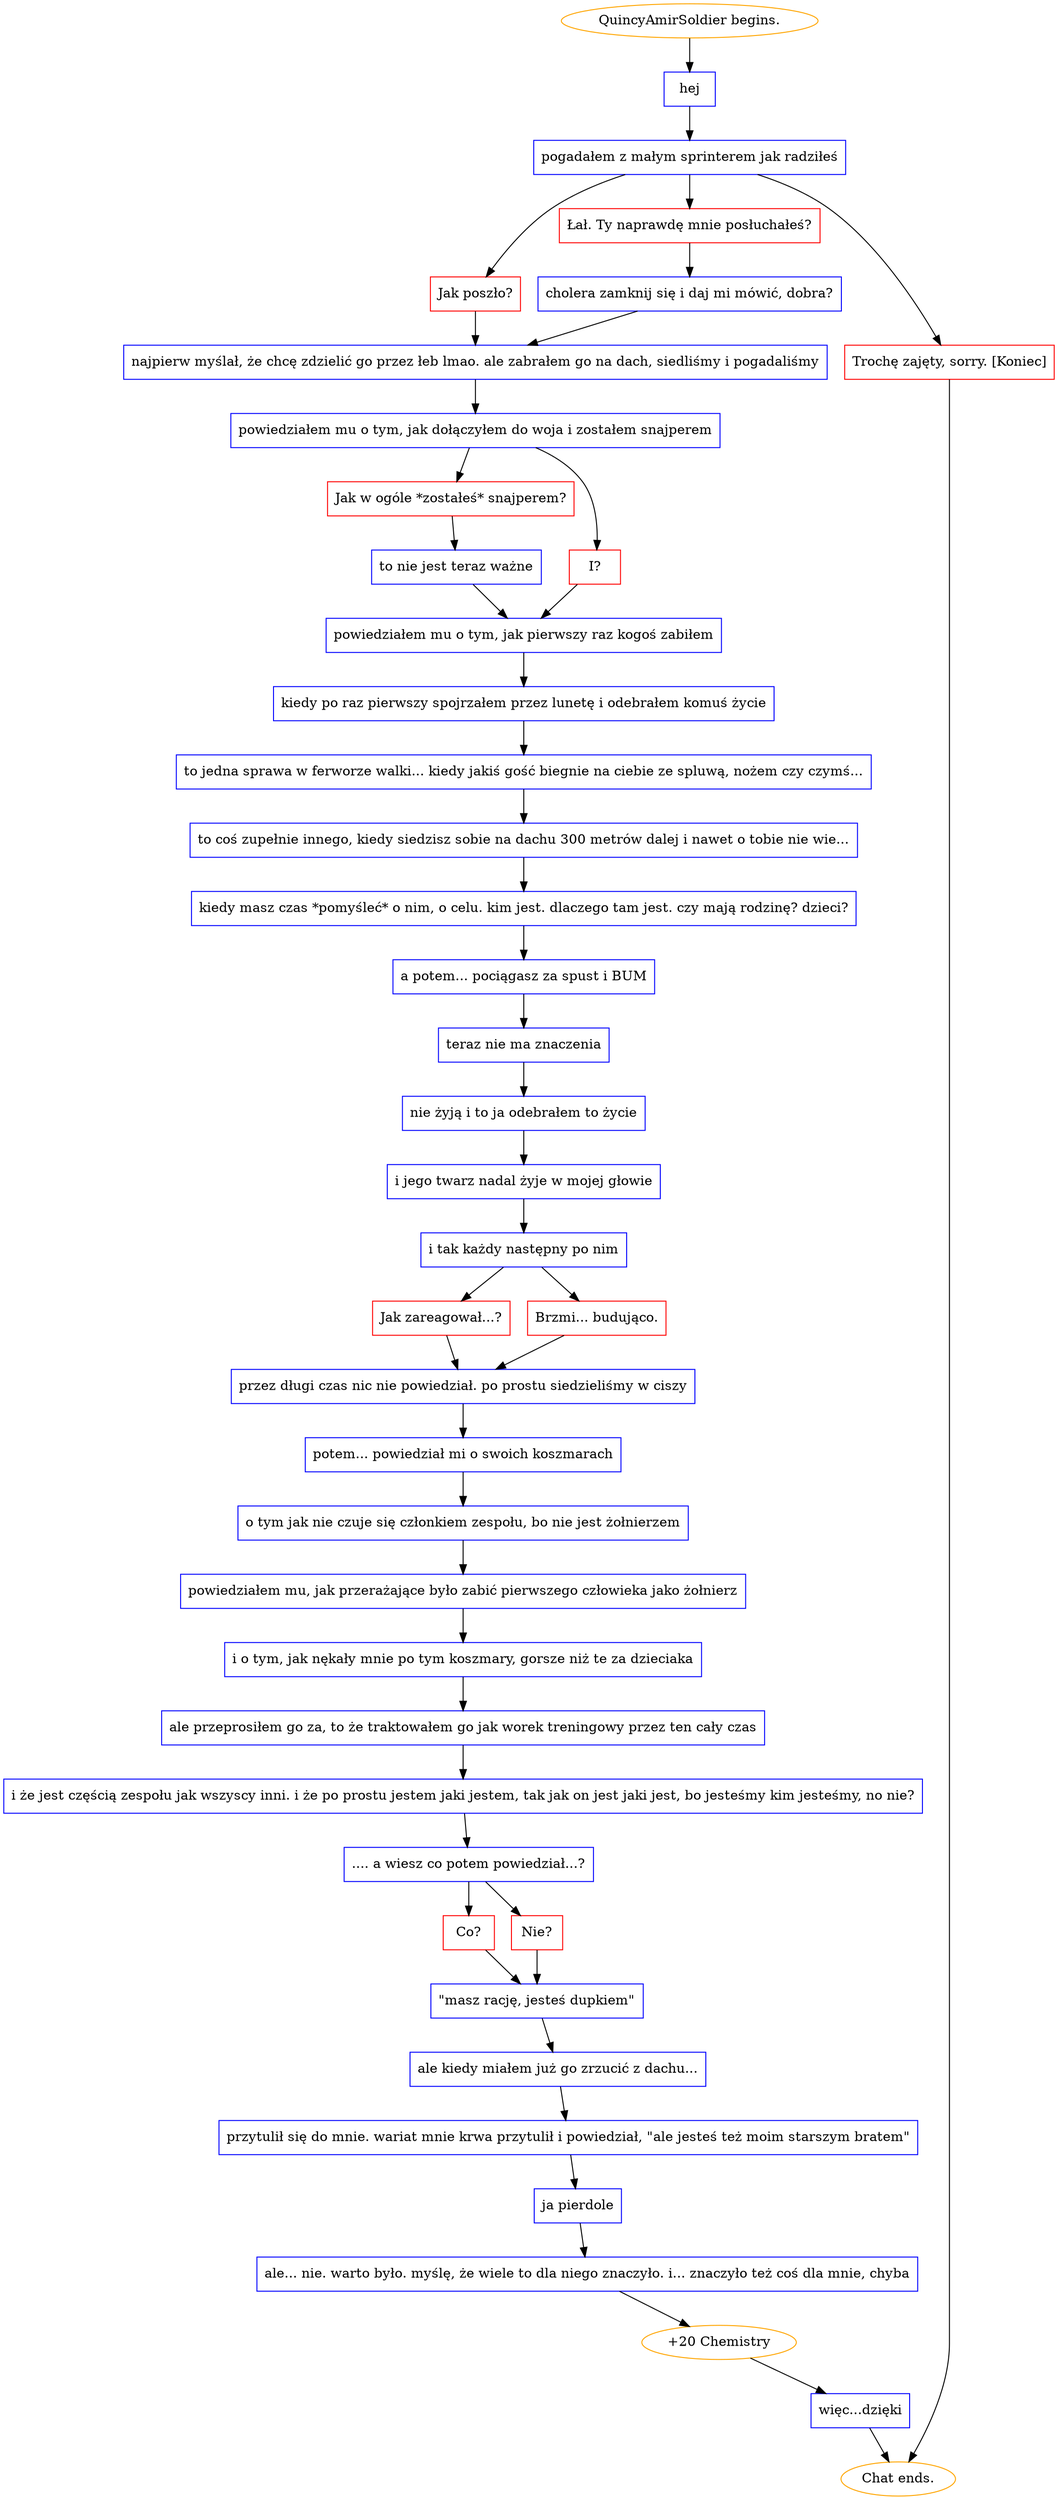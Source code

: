 digraph {
	"QuincyAmirSoldier begins." [color=orange];
		"QuincyAmirSoldier begins." -> j2300308038;
	j2300308038 [label="hej",shape=box,color=blue];
		j2300308038 -> j2935444895;
	j2935444895 [label="pogadałem z małym sprinterem jak radziłeś",shape=box,color=blue];
		j2935444895 -> j3097896752;
		j2935444895 -> j980955119;
		j2935444895 -> j2475532481;
	j3097896752 [label="Jak poszło?",shape=box,color=red];
		j3097896752 -> j14292198;
	j980955119 [label="Łał. Ty naprawdę mnie posłuchałeś?",shape=box,color=red];
		j980955119 -> j349892091;
	j2475532481 [label="Trochę zajęty, sorry. [Koniec]",shape=box,color=red];
		j2475532481 -> "Chat ends.";
	j14292198 [label="najpierw myślał, że chcę zdzielić go przez łeb lmao. ale zabrałem go na dach, siedliśmy i pogadaliśmy",shape=box,color=blue];
		j14292198 -> j820087286;
	j349892091 [label="cholera zamknij się i daj mi mówić, dobra?",shape=box,color=blue];
		j349892091 -> j14292198;
	"Chat ends." [color=orange];
	j820087286 [label="powiedziałem mu o tym, jak dołączyłem do woja i zostałem snajperem",shape=box,color=blue];
		j820087286 -> j3976139129;
		j820087286 -> j1061702283;
	j3976139129 [label="Jak w ogóle *zostałeś* snajperem?",shape=box,color=red];
		j3976139129 -> j3773232643;
	j1061702283 [label="I?",shape=box,color=red];
		j1061702283 -> j1426634739;
	j3773232643 [label="to nie jest teraz ważne",shape=box,color=blue];
		j3773232643 -> j1426634739;
	j1426634739 [label="powiedziałem mu o tym, jak pierwszy raz kogoś zabiłem",shape=box,color=blue];
		j1426634739 -> j2151280439;
	j2151280439 [label="kiedy po raz pierwszy spojrzałem przez lunetę i odebrałem komuś życie",shape=box,color=blue];
		j2151280439 -> j3024629583;
	j3024629583 [label="to jedna sprawa w ferworze walki... kiedy jakiś gość biegnie na ciebie ze spluwą, nożem czy czymś...",shape=box,color=blue];
		j3024629583 -> j3117451544;
	j3117451544 [label="to coś zupełnie innego, kiedy siedzisz sobie na dachu 300 metrów dalej i nawet o tobie nie wie...",shape=box,color=blue];
		j3117451544 -> j2395000145;
	j2395000145 [label="kiedy masz czas *pomyśleć* o nim, o celu. kim jest. dlaczego tam jest. czy mają rodzinę? dzieci?",shape=box,color=blue];
		j2395000145 -> j1060648708;
	j1060648708 [label="a potem... pociągasz za spust i BUM",shape=box,color=blue];
		j1060648708 -> j802636700;
	j802636700 [label="teraz nie ma znaczenia",shape=box,color=blue];
		j802636700 -> j160565956;
	j160565956 [label="nie żyją i to ja odebrałem to życie",shape=box,color=blue];
		j160565956 -> j325446946;
	j325446946 [label="i jego twarz nadal żyje w mojej głowie",shape=box,color=blue];
		j325446946 -> j4123635130;
	j4123635130 [label="i tak każdy następny po nim",shape=box,color=blue];
		j4123635130 -> j2692725084;
		j4123635130 -> j4279815998;
	j2692725084 [label="Jak zareagował...?",shape=box,color=red];
		j2692725084 -> j3798038511;
	j4279815998 [label="Brzmi... budująco.",shape=box,color=red];
		j4279815998 -> j3798038511;
	j3798038511 [label="przez długi czas nic nie powiedział. po prostu siedzieliśmy w ciszy",shape=box,color=blue];
		j3798038511 -> j2529791679;
	j2529791679 [label="potem... powiedział mi o swoich koszmarach",shape=box,color=blue];
		j2529791679 -> j2701195077;
	j2701195077 [label="o tym jak nie czuje się członkiem zespołu, bo nie jest żołnierzem",shape=box,color=blue];
		j2701195077 -> j1695092296;
	j1695092296 [label="powiedziałem mu, jak przerażające było zabić pierwszego człowieka jako żołnierz",shape=box,color=blue];
		j1695092296 -> j2078228800;
	j2078228800 [label="i o tym, jak nękały mnie po tym koszmary, gorsze niż te za dzieciaka",shape=box,color=blue];
		j2078228800 -> j613108820;
	j613108820 [label="ale przeprosiłem go za, to że traktowałem go jak worek treningowy przez ten cały czas",shape=box,color=blue];
		j613108820 -> j4179650633;
	j4179650633 [label="i że jest częścią zespołu jak wszyscy inni. i że po prostu jestem jaki jestem, tak jak on jest jaki jest, bo jesteśmy kim jesteśmy, no nie?",shape=box,color=blue];
		j4179650633 -> j2643261000;
	j2643261000 [label=".... a wiesz co potem powiedział...?",shape=box,color=blue];
		j2643261000 -> j607066897;
		j2643261000 -> j2362293773;
	j607066897 [label="Co?",shape=box,color=red];
		j607066897 -> j3589839302;
	j2362293773 [label="Nie?",shape=box,color=red];
		j2362293773 -> j3589839302;
	j3589839302 [label="\"masz rację, jesteś dupkiem\"",shape=box,color=blue];
		j3589839302 -> j2919387114;
	j2919387114 [label="ale kiedy miałem już go zrzucić z dachu...",shape=box,color=blue];
		j2919387114 -> j3348665179;
	j3348665179 [label="przytulił się do mnie. wariat mnie krwa przytulił i powiedział, \"ale jesteś też moim starszym bratem\"",shape=box,color=blue];
		j3348665179 -> j3091450464;
	j3091450464 [label="ja pierdole",shape=box,color=blue];
		j3091450464 -> j1444507164;
	j1444507164 [label="ale... nie. warto było. myślę, że wiele to dla niego znaczyło. i... znaczyło też coś dla mnie, chyba",shape=box,color=blue];
		j1444507164 -> j3134496955;
	j3134496955 [label="+20 Chemistry",color=orange];
		j3134496955 -> j1742556891;
	j1742556891 [label="więc...dzięki",shape=box,color=blue];
		j1742556891 -> "Chat ends.";
}